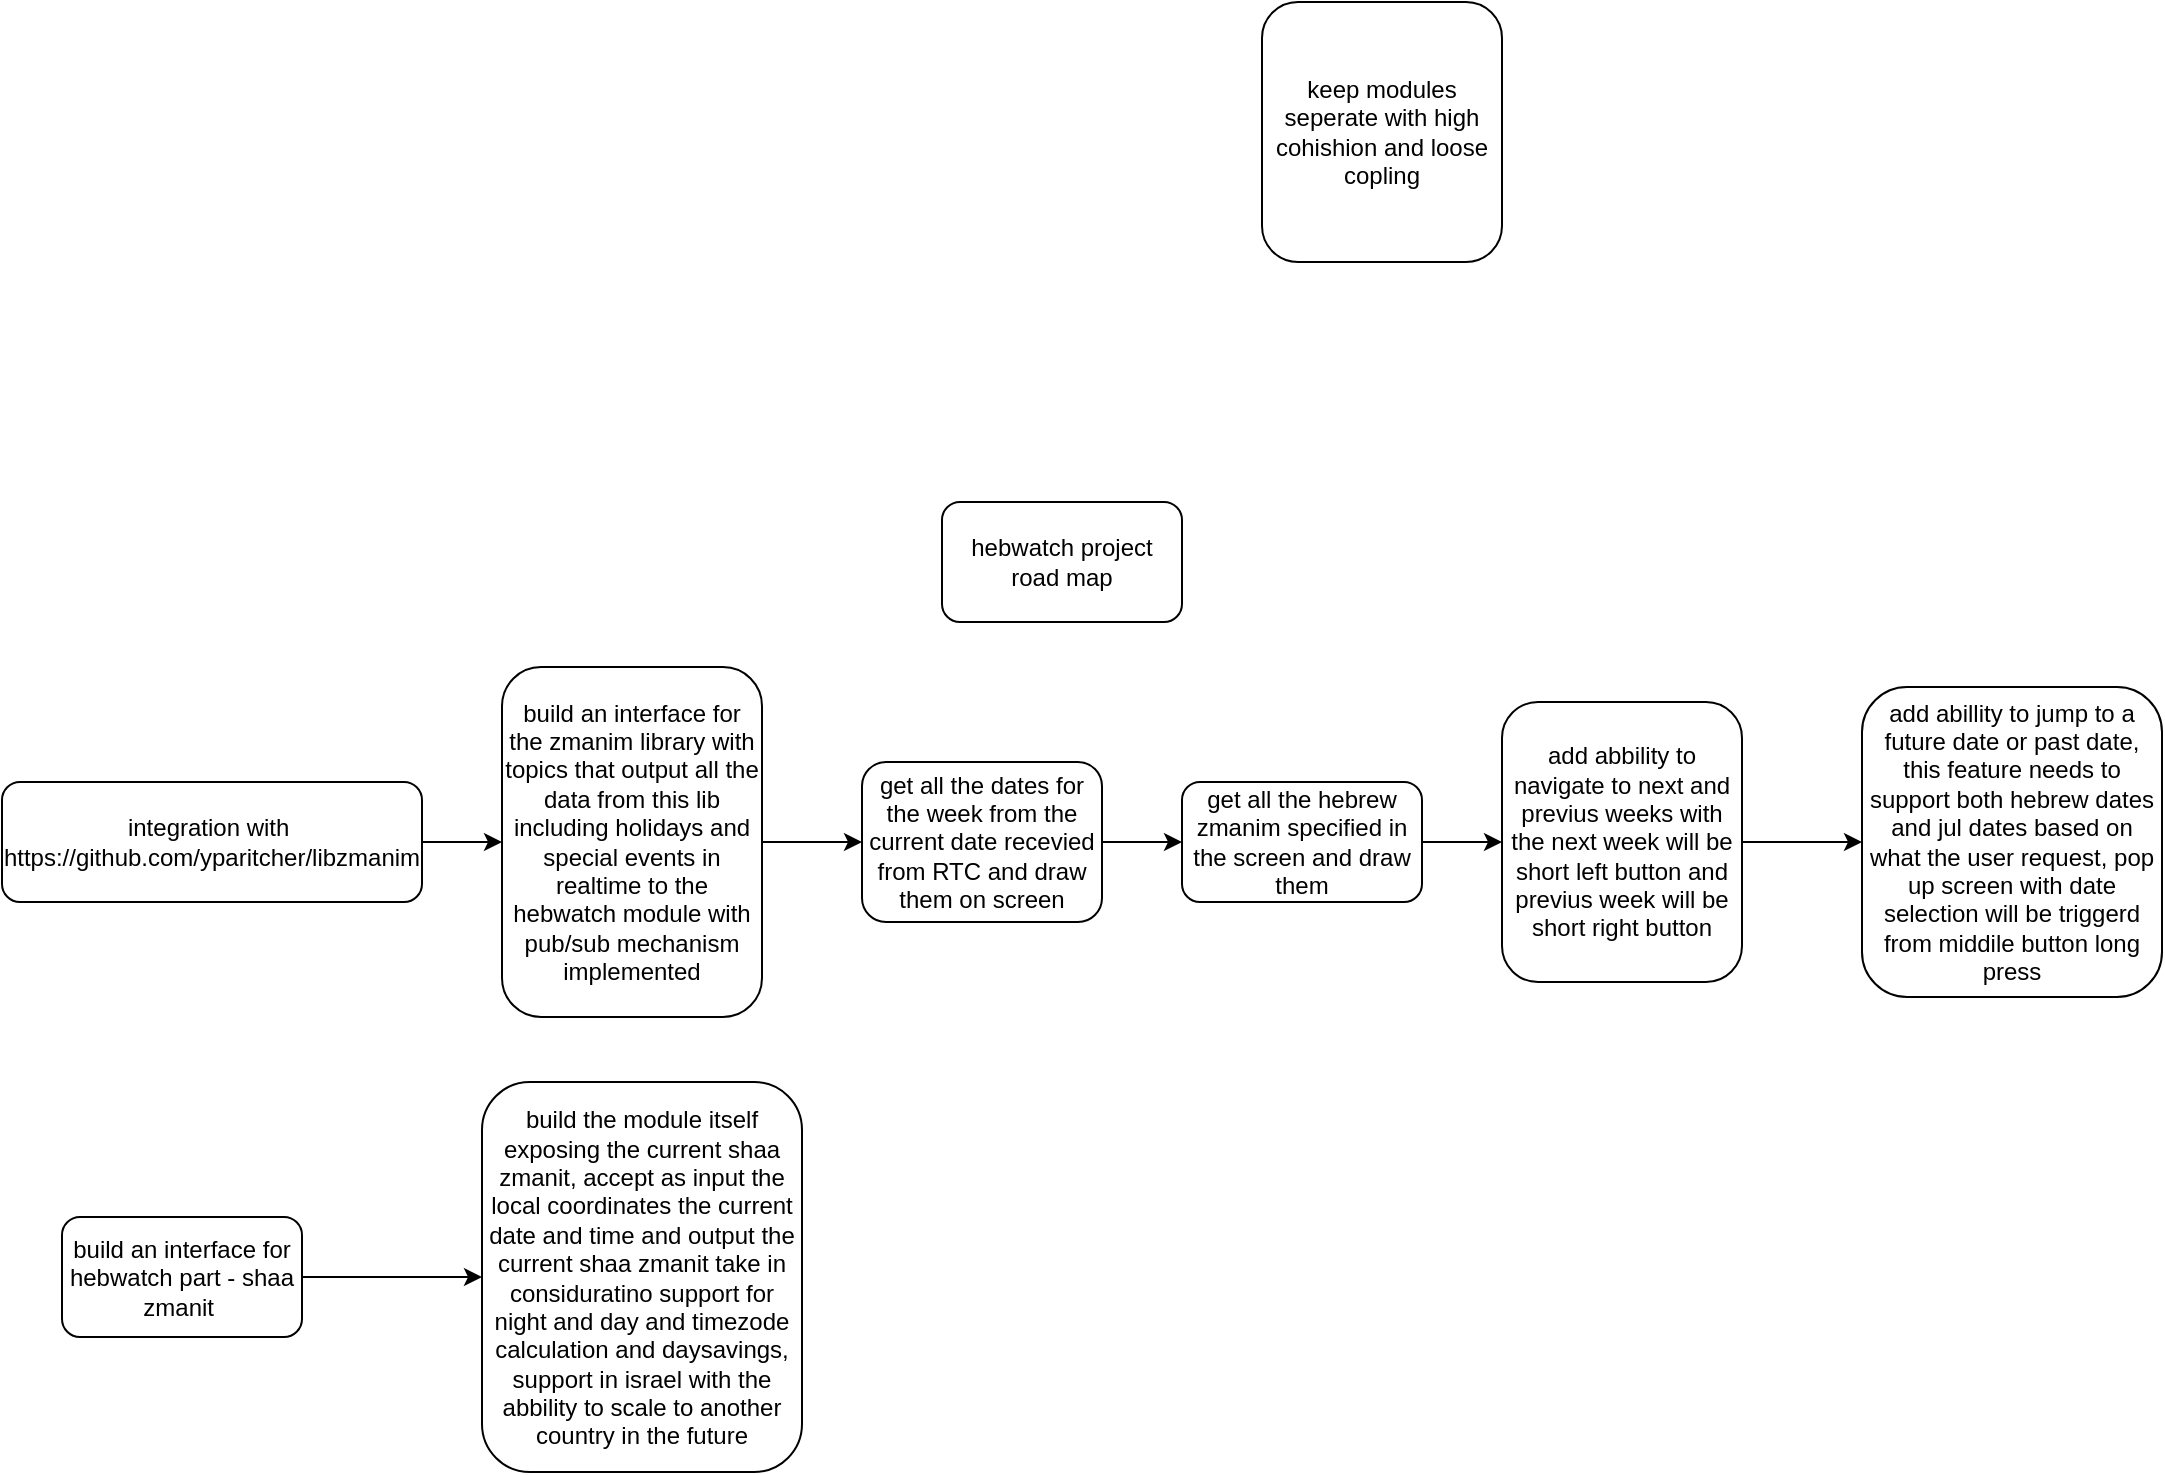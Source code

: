 <mxfile version="27.0.5">
  <diagram name="Page-1" id="JbWR4Zl9cI-E8CAvTy3u">
    <mxGraphModel dx="2265" dy="892" grid="1" gridSize="10" guides="1" tooltips="1" connect="1" arrows="1" fold="1" page="1" pageScale="1" pageWidth="827" pageHeight="1169" math="0" shadow="0">
      <root>
        <mxCell id="0" />
        <mxCell id="1" parent="0" />
        <mxCell id="uMQOmbd4jPzJpxeKO3bs-2" value="hebwatch project road map" style="rounded=1;whiteSpace=wrap;html=1;" vertex="1" parent="1">
          <mxGeometry x="340" y="330" width="120" height="60" as="geometry" />
        </mxCell>
        <mxCell id="uMQOmbd4jPzJpxeKO3bs-6" value="" style="edgeStyle=orthogonalEdgeStyle;rounded=0;orthogonalLoop=1;jettySize=auto;html=1;exitX=1;exitY=0.5;exitDx=0;exitDy=0;" edge="1" parent="1" source="uMQOmbd4jPzJpxeKO3bs-13" target="uMQOmbd4jPzJpxeKO3bs-5">
          <mxGeometry relative="1" as="geometry">
            <mxPoint x="280" y="500" as="sourcePoint" />
          </mxGeometry>
        </mxCell>
        <mxCell id="uMQOmbd4jPzJpxeKO3bs-14" value="" style="edgeStyle=orthogonalEdgeStyle;rounded=0;orthogonalLoop=1;jettySize=auto;html=1;" edge="1" parent="1" source="uMQOmbd4jPzJpxeKO3bs-3" target="uMQOmbd4jPzJpxeKO3bs-13">
          <mxGeometry relative="1" as="geometry" />
        </mxCell>
        <mxCell id="uMQOmbd4jPzJpxeKO3bs-3" value="integration with&amp;nbsp;&lt;div&gt;https://github.com/yparitcher/libzmanim&lt;/div&gt;" style="rounded=1;whiteSpace=wrap;html=1;" vertex="1" parent="1">
          <mxGeometry x="-130" y="470" width="210" height="60" as="geometry" />
        </mxCell>
        <mxCell id="uMQOmbd4jPzJpxeKO3bs-11" value="" style="edgeStyle=orthogonalEdgeStyle;rounded=0;orthogonalLoop=1;jettySize=auto;html=1;" edge="1" parent="1" source="uMQOmbd4jPzJpxeKO3bs-5" target="uMQOmbd4jPzJpxeKO3bs-10">
          <mxGeometry relative="1" as="geometry" />
        </mxCell>
        <mxCell id="uMQOmbd4jPzJpxeKO3bs-5" value="get all the dates for the week from the current date recevied from RTC and draw them on screen" style="whiteSpace=wrap;html=1;rounded=1;" vertex="1" parent="1">
          <mxGeometry x="300" y="460" width="120" height="80" as="geometry" />
        </mxCell>
        <mxCell id="uMQOmbd4jPzJpxeKO3bs-22" value="" style="edgeStyle=orthogonalEdgeStyle;rounded=0;orthogonalLoop=1;jettySize=auto;html=1;" edge="1" parent="1" source="uMQOmbd4jPzJpxeKO3bs-10" target="uMQOmbd4jPzJpxeKO3bs-21">
          <mxGeometry relative="1" as="geometry" />
        </mxCell>
        <mxCell id="uMQOmbd4jPzJpxeKO3bs-10" value="get all the hebrew zmanim specified in the screen and draw them" style="whiteSpace=wrap;html=1;rounded=1;" vertex="1" parent="1">
          <mxGeometry x="460" y="470" width="120" height="60" as="geometry" />
        </mxCell>
        <mxCell id="uMQOmbd4jPzJpxeKO3bs-13" value="build an interface for the zmanim library with topics that output all the data from this lib including holidays and special events in realtime to the hebwatch module with pub/sub mechanism implemented" style="whiteSpace=wrap;html=1;rounded=1;" vertex="1" parent="1">
          <mxGeometry x="120" y="412.5" width="130" height="175" as="geometry" />
        </mxCell>
        <mxCell id="uMQOmbd4jPzJpxeKO3bs-15" value="keep modules seperate with high cohishion and loose copling" style="rounded=1;whiteSpace=wrap;html=1;" vertex="1" parent="1">
          <mxGeometry x="500" y="80" width="120" height="130" as="geometry" />
        </mxCell>
        <mxCell id="uMQOmbd4jPzJpxeKO3bs-19" value="" style="edgeStyle=orthogonalEdgeStyle;rounded=0;orthogonalLoop=1;jettySize=auto;html=1;" edge="1" parent="1" source="uMQOmbd4jPzJpxeKO3bs-16" target="uMQOmbd4jPzJpxeKO3bs-18">
          <mxGeometry relative="1" as="geometry" />
        </mxCell>
        <mxCell id="uMQOmbd4jPzJpxeKO3bs-16" value="build an interface for hebwatch part - shaa zmanit&amp;nbsp;" style="whiteSpace=wrap;html=1;rounded=1;" vertex="1" parent="1">
          <mxGeometry x="-100" y="687.5" width="120" height="60" as="geometry" />
        </mxCell>
        <mxCell id="uMQOmbd4jPzJpxeKO3bs-18" value="build the module itself exposing the current shaa zmanit, accept as input the local coordinates the current date and time and output the current shaa zmanit take in considuratino support for night and day and timezode calculation and daysavings,&lt;div&gt;support in israel with the abbility to scale to another country in the future&lt;/div&gt;" style="whiteSpace=wrap;html=1;rounded=1;" vertex="1" parent="1">
          <mxGeometry x="110" y="620" width="160" height="195" as="geometry" />
        </mxCell>
        <mxCell id="uMQOmbd4jPzJpxeKO3bs-24" value="" style="edgeStyle=orthogonalEdgeStyle;rounded=0;orthogonalLoop=1;jettySize=auto;html=1;" edge="1" parent="1" source="uMQOmbd4jPzJpxeKO3bs-21" target="uMQOmbd4jPzJpxeKO3bs-23">
          <mxGeometry relative="1" as="geometry" />
        </mxCell>
        <mxCell id="uMQOmbd4jPzJpxeKO3bs-21" value="add abbility to navigate to next and previus weeks with the next week will be short left button and previus week will be short right button" style="whiteSpace=wrap;html=1;rounded=1;" vertex="1" parent="1">
          <mxGeometry x="620" y="430" width="120" height="140" as="geometry" />
        </mxCell>
        <mxCell id="uMQOmbd4jPzJpxeKO3bs-23" value="add abillity to jump to a future date or past date, this feature needs to support both hebrew dates and jul dates based on what the user request, pop up screen with date selection will be triggerd from middile button long press" style="whiteSpace=wrap;html=1;rounded=1;" vertex="1" parent="1">
          <mxGeometry x="800" y="422.5" width="150" height="155" as="geometry" />
        </mxCell>
      </root>
    </mxGraphModel>
  </diagram>
</mxfile>
